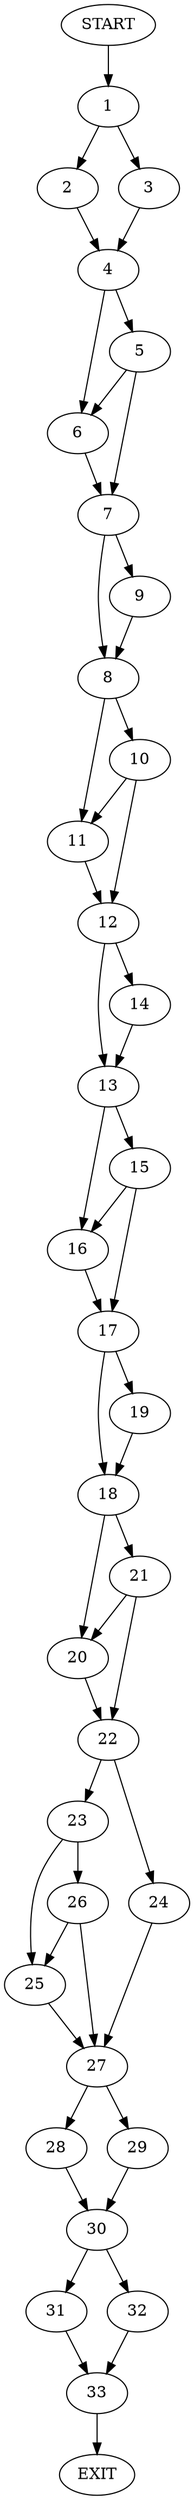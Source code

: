 digraph {
0 [label="START"]
34 [label="EXIT"]
0 -> 1
1 -> 2
1 -> 3
3 -> 4
2 -> 4
4 -> 5
4 -> 6
6 -> 7
5 -> 7
5 -> 6
7 -> 8
7 -> 9
8 -> 10
8 -> 11
9 -> 8
10 -> 12
10 -> 11
11 -> 12
12 -> 13
12 -> 14
13 -> 15
13 -> 16
14 -> 13
16 -> 17
15 -> 17
15 -> 16
17 -> 18
17 -> 19
18 -> 20
18 -> 21
19 -> 18
21 -> 20
21 -> 22
20 -> 22
22 -> 23
22 -> 24
23 -> 25
23 -> 26
24 -> 27
25 -> 27
26 -> 25
26 -> 27
27 -> 28
27 -> 29
29 -> 30
28 -> 30
30 -> 31
30 -> 32
31 -> 33
32 -> 33
33 -> 34
}
